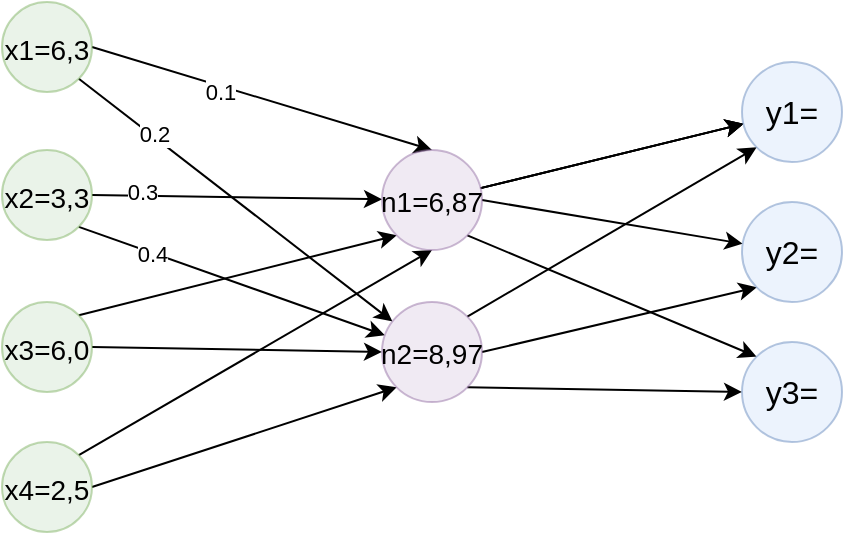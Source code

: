 <mxfile version="14.6.1" type="github">
  <diagram id="3228e29e-7158-1315-38df-8450db1d8a1d" name="Page-1">
    <mxGraphModel dx="830" dy="530" grid="1" gridSize="10" guides="1" tooltips="1" connect="1" arrows="1" fold="1" page="1" pageScale="1" pageWidth="1169" pageHeight="827" background="#ffffff" math="0" shadow="0">
      <root>
        <mxCell id="0" />
        <mxCell id="1" parent="0" />
        <mxCell id="NYHRDjAUSOSZJgKs4fI2-21664" style="edgeStyle=none;rounded=0;orthogonalLoop=1;jettySize=auto;html=1;exitX=1;exitY=0.5;exitDx=0;exitDy=0;entryX=0.5;entryY=0;entryDx=0;entryDy=0;" edge="1" parent="1" source="21643" target="NYHRDjAUSOSZJgKs4fI2-21660">
          <mxGeometry relative="1" as="geometry" />
        </mxCell>
        <mxCell id="NYHRDjAUSOSZJgKs4fI2-21687" value="0.1" style="edgeLabel;html=1;align=center;verticalAlign=middle;resizable=0;points=[];" vertex="1" connectable="0" parent="NYHRDjAUSOSZJgKs4fI2-21664">
          <mxGeometry x="-0.237" y="-3" relative="1" as="geometry">
            <mxPoint as="offset" />
          </mxGeometry>
        </mxCell>
        <mxCell id="NYHRDjAUSOSZJgKs4fI2-21665" style="edgeStyle=none;rounded=0;orthogonalLoop=1;jettySize=auto;html=1;exitX=1;exitY=1;exitDx=0;exitDy=0;" edge="1" parent="1" source="21643" target="NYHRDjAUSOSZJgKs4fI2-21662">
          <mxGeometry relative="1" as="geometry" />
        </mxCell>
        <mxCell id="NYHRDjAUSOSZJgKs4fI2-21688" value="0.2" style="edgeLabel;html=1;align=center;verticalAlign=middle;resizable=0;points=[];" vertex="1" connectable="0" parent="NYHRDjAUSOSZJgKs4fI2-21665">
          <mxGeometry x="-0.53" y="1" relative="1" as="geometry">
            <mxPoint as="offset" />
          </mxGeometry>
        </mxCell>
        <mxCell id="21643" value="&lt;font style=&quot;font-size: 14px&quot;&gt;x1=6,3&lt;/font&gt;" style="ellipse;whiteSpace=wrap;html=1;aspect=fixed;rounded=1;shadow=0;glass=0;labelBackgroundColor=none;strokeColor=#82b366;strokeWidth=1;fillColor=#d5e8d4;fontFamily=Helvetica;fontSize=16;align=center;opacity=50;spacing=15;" parent="1" vertex="1">
          <mxGeometry x="290" y="340" width="45" height="45" as="geometry" />
        </mxCell>
        <mxCell id="NYHRDjAUSOSZJgKs4fI2-21666" style="edgeStyle=none;rounded=0;orthogonalLoop=1;jettySize=auto;html=1;exitX=1;exitY=0.5;exitDx=0;exitDy=0;" edge="1" parent="1" source="NYHRDjAUSOSZJgKs4fI2-21652" target="NYHRDjAUSOSZJgKs4fI2-21660">
          <mxGeometry relative="1" as="geometry" />
        </mxCell>
        <mxCell id="NYHRDjAUSOSZJgKs4fI2-21689" value="0.3" style="edgeLabel;html=1;align=center;verticalAlign=middle;resizable=0;points=[];" vertex="1" connectable="0" parent="NYHRDjAUSOSZJgKs4fI2-21666">
          <mxGeometry x="-0.656" y="2" relative="1" as="geometry">
            <mxPoint as="offset" />
          </mxGeometry>
        </mxCell>
        <mxCell id="NYHRDjAUSOSZJgKs4fI2-21667" style="edgeStyle=none;rounded=0;orthogonalLoop=1;jettySize=auto;html=1;exitX=1;exitY=1;exitDx=0;exitDy=0;" edge="1" parent="1" source="NYHRDjAUSOSZJgKs4fI2-21652" target="NYHRDjAUSOSZJgKs4fI2-21662">
          <mxGeometry relative="1" as="geometry" />
        </mxCell>
        <mxCell id="NYHRDjAUSOSZJgKs4fI2-21690" value="0.4" style="edgeLabel;html=1;align=center;verticalAlign=middle;resizable=0;points=[];" vertex="1" connectable="0" parent="NYHRDjAUSOSZJgKs4fI2-21667">
          <mxGeometry x="-0.523" relative="1" as="geometry">
            <mxPoint as="offset" />
          </mxGeometry>
        </mxCell>
        <mxCell id="NYHRDjAUSOSZJgKs4fI2-21652" value="&lt;font style=&quot;font-size: 14px&quot;&gt;x2=3,3&lt;/font&gt;" style="ellipse;whiteSpace=wrap;html=1;aspect=fixed;rounded=1;shadow=0;glass=0;labelBackgroundColor=none;strokeColor=#82b366;strokeWidth=1;fillColor=#d5e8d4;fontFamily=Helvetica;fontSize=16;align=center;opacity=50;spacing=15;" vertex="1" parent="1">
          <mxGeometry x="290" y="414" width="45" height="45" as="geometry" />
        </mxCell>
        <mxCell id="NYHRDjAUSOSZJgKs4fI2-21668" style="edgeStyle=none;rounded=0;orthogonalLoop=1;jettySize=auto;html=1;exitX=1;exitY=0.5;exitDx=0;exitDy=0;entryX=0;entryY=0.5;entryDx=0;entryDy=0;" edge="1" parent="1" source="NYHRDjAUSOSZJgKs4fI2-21656" target="NYHRDjAUSOSZJgKs4fI2-21662">
          <mxGeometry relative="1" as="geometry" />
        </mxCell>
        <mxCell id="NYHRDjAUSOSZJgKs4fI2-21669" style="edgeStyle=none;rounded=0;orthogonalLoop=1;jettySize=auto;html=1;exitX=1;exitY=0;exitDx=0;exitDy=0;entryX=0;entryY=1;entryDx=0;entryDy=0;" edge="1" parent="1" source="NYHRDjAUSOSZJgKs4fI2-21656" target="NYHRDjAUSOSZJgKs4fI2-21660">
          <mxGeometry relative="1" as="geometry" />
        </mxCell>
        <mxCell id="NYHRDjAUSOSZJgKs4fI2-21656" value="&lt;font style=&quot;font-size: 14px&quot;&gt;x3=6,0&lt;/font&gt;" style="ellipse;whiteSpace=wrap;html=1;aspect=fixed;rounded=1;shadow=0;glass=0;labelBackgroundColor=none;strokeColor=#82b366;strokeWidth=1;fillColor=#d5e8d4;fontFamily=Helvetica;fontSize=16;align=center;opacity=50;spacing=15;" vertex="1" parent="1">
          <mxGeometry x="290" y="490" width="45" height="45" as="geometry" />
        </mxCell>
        <mxCell id="NYHRDjAUSOSZJgKs4fI2-21671" style="edgeStyle=none;rounded=0;orthogonalLoop=1;jettySize=auto;html=1;exitX=1;exitY=0.5;exitDx=0;exitDy=0;entryX=0;entryY=1;entryDx=0;entryDy=0;" edge="1" parent="1" source="NYHRDjAUSOSZJgKs4fI2-21658" target="NYHRDjAUSOSZJgKs4fI2-21662">
          <mxGeometry relative="1" as="geometry" />
        </mxCell>
        <mxCell id="NYHRDjAUSOSZJgKs4fI2-21672" style="edgeStyle=none;rounded=0;orthogonalLoop=1;jettySize=auto;html=1;exitX=1;exitY=0;exitDx=0;exitDy=0;entryX=0.5;entryY=1;entryDx=0;entryDy=0;" edge="1" parent="1" source="NYHRDjAUSOSZJgKs4fI2-21658" target="NYHRDjAUSOSZJgKs4fI2-21660">
          <mxGeometry relative="1" as="geometry" />
        </mxCell>
        <mxCell id="NYHRDjAUSOSZJgKs4fI2-21658" value="&lt;font style=&quot;font-size: 14px&quot;&gt;x4=2,5&lt;/font&gt;" style="ellipse;whiteSpace=wrap;html=1;aspect=fixed;rounded=1;shadow=0;glass=0;labelBackgroundColor=none;strokeColor=#82b366;strokeWidth=1;fillColor=#d5e8d4;fontFamily=Helvetica;fontSize=16;align=center;opacity=50;spacing=15;" vertex="1" parent="1">
          <mxGeometry x="290" y="560" width="45" height="45" as="geometry" />
        </mxCell>
        <mxCell id="NYHRDjAUSOSZJgKs4fI2-21674" value="" style="edgeStyle=none;rounded=0;orthogonalLoop=1;jettySize=auto;html=1;" edge="1" parent="1" source="NYHRDjAUSOSZJgKs4fI2-21660" target="NYHRDjAUSOSZJgKs4fI2-21673">
          <mxGeometry relative="1" as="geometry" />
        </mxCell>
        <mxCell id="NYHRDjAUSOSZJgKs4fI2-21675" value="" style="edgeStyle=none;rounded=0;orthogonalLoop=1;jettySize=auto;html=1;" edge="1" parent="1" source="NYHRDjAUSOSZJgKs4fI2-21660" target="NYHRDjAUSOSZJgKs4fI2-21673">
          <mxGeometry relative="1" as="geometry" />
        </mxCell>
        <mxCell id="NYHRDjAUSOSZJgKs4fI2-21676" value="" style="edgeStyle=none;rounded=0;orthogonalLoop=1;jettySize=auto;html=1;" edge="1" parent="1" source="NYHRDjAUSOSZJgKs4fI2-21660" target="NYHRDjAUSOSZJgKs4fI2-21673">
          <mxGeometry relative="1" as="geometry" />
        </mxCell>
        <mxCell id="NYHRDjAUSOSZJgKs4fI2-21682" style="edgeStyle=none;rounded=0;orthogonalLoop=1;jettySize=auto;html=1;exitX=1;exitY=0.5;exitDx=0;exitDy=0;" edge="1" parent="1" source="NYHRDjAUSOSZJgKs4fI2-21660" target="NYHRDjAUSOSZJgKs4fI2-21680">
          <mxGeometry relative="1" as="geometry" />
        </mxCell>
        <mxCell id="NYHRDjAUSOSZJgKs4fI2-21683" style="edgeStyle=none;rounded=0;orthogonalLoop=1;jettySize=auto;html=1;exitX=1;exitY=1;exitDx=0;exitDy=0;entryX=0;entryY=0;entryDx=0;entryDy=0;" edge="1" parent="1" source="NYHRDjAUSOSZJgKs4fI2-21660" target="NYHRDjAUSOSZJgKs4fI2-21677">
          <mxGeometry relative="1" as="geometry" />
        </mxCell>
        <mxCell id="NYHRDjAUSOSZJgKs4fI2-21660" value="&lt;font style=&quot;font-size: 14px&quot;&gt;n1=6,87&lt;/font&gt;" style="ellipse;whiteSpace=wrap;html=1;aspect=fixed;rounded=1;shadow=0;glass=0;labelBackgroundColor=none;strokeColor=#9673a6;strokeWidth=1;fillColor=#e1d5e7;fontFamily=Helvetica;fontSize=16;align=center;opacity=50;spacing=15;" vertex="1" parent="1">
          <mxGeometry x="480" y="414" width="50" height="50" as="geometry" />
        </mxCell>
        <mxCell id="NYHRDjAUSOSZJgKs4fI2-21684" style="edgeStyle=none;rounded=0;orthogonalLoop=1;jettySize=auto;html=1;exitX=1;exitY=1;exitDx=0;exitDy=0;entryX=0;entryY=0.5;entryDx=0;entryDy=0;" edge="1" parent="1" source="NYHRDjAUSOSZJgKs4fI2-21662" target="NYHRDjAUSOSZJgKs4fI2-21677">
          <mxGeometry relative="1" as="geometry" />
        </mxCell>
        <mxCell id="NYHRDjAUSOSZJgKs4fI2-21685" style="edgeStyle=none;rounded=0;orthogonalLoop=1;jettySize=auto;html=1;exitX=1;exitY=0.5;exitDx=0;exitDy=0;entryX=0;entryY=1;entryDx=0;entryDy=0;" edge="1" parent="1" source="NYHRDjAUSOSZJgKs4fI2-21662" target="NYHRDjAUSOSZJgKs4fI2-21680">
          <mxGeometry relative="1" as="geometry" />
        </mxCell>
        <mxCell id="NYHRDjAUSOSZJgKs4fI2-21686" style="edgeStyle=none;rounded=0;orthogonalLoop=1;jettySize=auto;html=1;exitX=1;exitY=0;exitDx=0;exitDy=0;entryX=0;entryY=1;entryDx=0;entryDy=0;" edge="1" parent="1" source="NYHRDjAUSOSZJgKs4fI2-21662" target="NYHRDjAUSOSZJgKs4fI2-21673">
          <mxGeometry relative="1" as="geometry" />
        </mxCell>
        <mxCell id="NYHRDjAUSOSZJgKs4fI2-21662" value="&lt;font style=&quot;font-size: 14px&quot;&gt;n2=8,97&lt;/font&gt;" style="ellipse;whiteSpace=wrap;html=1;aspect=fixed;rounded=1;shadow=0;glass=0;labelBackgroundColor=none;strokeColor=#9673a6;strokeWidth=1;fillColor=#e1d5e7;fontFamily=Helvetica;fontSize=16;align=center;opacity=50;spacing=15;" vertex="1" parent="1">
          <mxGeometry x="480" y="490" width="50" height="50" as="geometry" />
        </mxCell>
        <mxCell id="NYHRDjAUSOSZJgKs4fI2-21673" value="y1=" style="ellipse;whiteSpace=wrap;html=1;aspect=fixed;rounded=1;shadow=0;glass=0;labelBackgroundColor=none;strokeColor=#6c8ebf;strokeWidth=1;fillColor=#dae8fc;fontFamily=Helvetica;fontSize=16;align=center;opacity=50;spacing=15;" vertex="1" parent="1">
          <mxGeometry x="660" y="370" width="50" height="50" as="geometry" />
        </mxCell>
        <mxCell id="NYHRDjAUSOSZJgKs4fI2-21677" value="y3=" style="ellipse;whiteSpace=wrap;html=1;aspect=fixed;rounded=1;shadow=0;glass=0;labelBackgroundColor=none;strokeColor=#6c8ebf;strokeWidth=1;fillColor=#dae8fc;fontFamily=Helvetica;fontSize=16;align=center;opacity=50;spacing=15;" vertex="1" parent="1">
          <mxGeometry x="660" y="510" width="50" height="50" as="geometry" />
        </mxCell>
        <mxCell id="NYHRDjAUSOSZJgKs4fI2-21680" value="y2=" style="ellipse;whiteSpace=wrap;html=1;aspect=fixed;rounded=1;shadow=0;glass=0;labelBackgroundColor=none;strokeColor=#6c8ebf;strokeWidth=1;fillColor=#dae8fc;fontFamily=Helvetica;fontSize=16;align=center;opacity=50;spacing=15;" vertex="1" parent="1">
          <mxGeometry x="660" y="440" width="50" height="50" as="geometry" />
        </mxCell>
      </root>
    </mxGraphModel>
  </diagram>
</mxfile>
